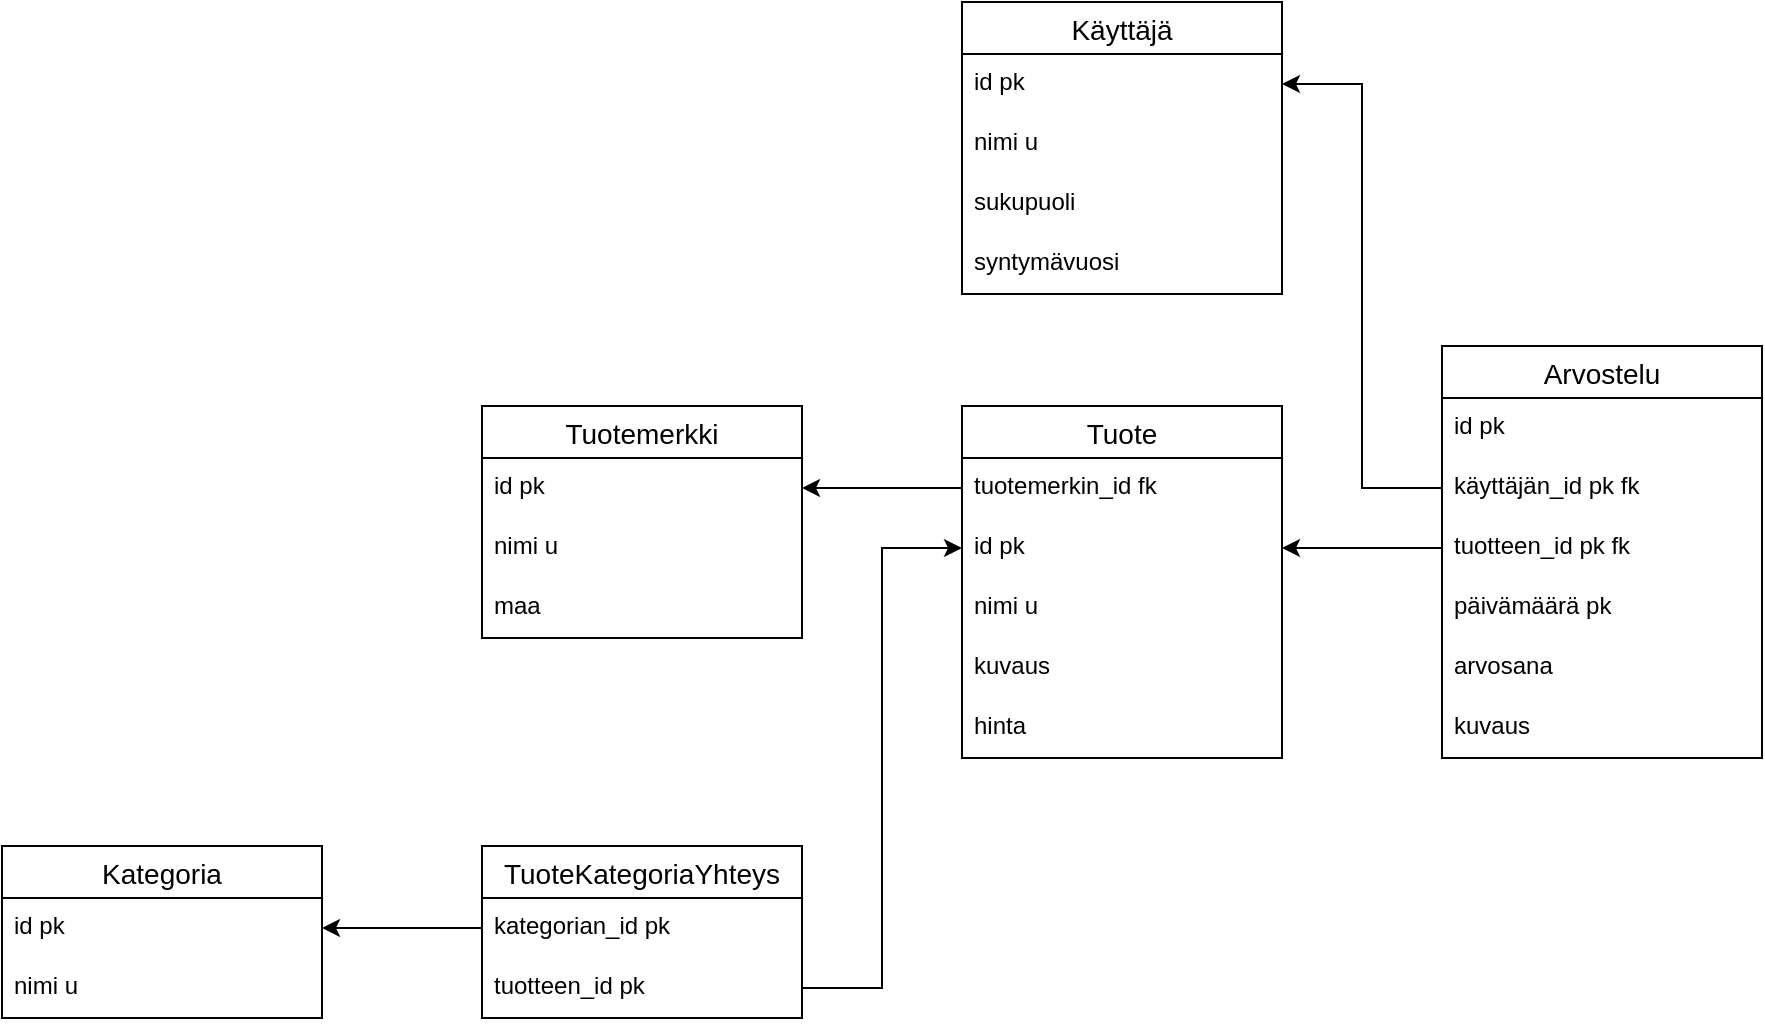 <mxfile version="14.5.4" type="device"><diagram id="F3-kIUvs5O8AS4DiHWVQ" name="Page-1"><mxGraphModel dx="1422" dy="839" grid="1" gridSize="10" guides="1" tooltips="1" connect="1" arrows="1" fold="1" page="1" pageScale="1" pageWidth="1920" pageHeight="1200" math="0" shadow="0"><root><mxCell id="0"/><mxCell id="1" parent="0"/><mxCell id="L6idQjwCQOtAl3q-k2ph-89" value="Käyttäjä" style="swimlane;fontStyle=0;childLayout=stackLayout;horizontal=1;startSize=26;horizontalStack=0;resizeParent=1;resizeParentMax=0;resizeLast=0;collapsible=1;marginBottom=0;align=center;fontSize=14;" parent="1" vertex="1"><mxGeometry x="600" y="258" width="160" height="146" as="geometry"/></mxCell><mxCell id="L6idQjwCQOtAl3q-k2ph-90" value="id pk" style="text;strokeColor=none;fillColor=none;spacingLeft=4;spacingRight=4;overflow=hidden;rotatable=0;points=[[0,0.5],[1,0.5]];portConstraint=eastwest;fontSize=12;" parent="L6idQjwCQOtAl3q-k2ph-89" vertex="1"><mxGeometry y="26" width="160" height="30" as="geometry"/></mxCell><mxCell id="L6idQjwCQOtAl3q-k2ph-91" value="nimi u" style="text;strokeColor=none;fillColor=none;spacingLeft=4;spacingRight=4;overflow=hidden;rotatable=0;points=[[0,0.5],[1,0.5]];portConstraint=eastwest;fontSize=12;" parent="L6idQjwCQOtAl3q-k2ph-89" vertex="1"><mxGeometry y="56" width="160" height="30" as="geometry"/></mxCell><mxCell id="L6idQjwCQOtAl3q-k2ph-92" value="sukupuoli" style="text;strokeColor=none;fillColor=none;spacingLeft=4;spacingRight=4;overflow=hidden;rotatable=0;points=[[0,0.5],[1,0.5]];portConstraint=eastwest;fontSize=12;" parent="L6idQjwCQOtAl3q-k2ph-89" vertex="1"><mxGeometry y="86" width="160" height="30" as="geometry"/></mxCell><mxCell id="L6idQjwCQOtAl3q-k2ph-93" value="syntymävuosi" style="text;strokeColor=none;fillColor=none;spacingLeft=4;spacingRight=4;overflow=hidden;rotatable=0;points=[[0,0.5],[1,0.5]];portConstraint=eastwest;fontSize=12;" parent="L6idQjwCQOtAl3q-k2ph-89" vertex="1"><mxGeometry y="116" width="160" height="30" as="geometry"/></mxCell><mxCell id="L6idQjwCQOtAl3q-k2ph-94" value="Tuote" style="swimlane;fontStyle=0;childLayout=stackLayout;horizontal=1;startSize=26;horizontalStack=0;resizeParent=1;resizeParentMax=0;resizeLast=0;collapsible=1;marginBottom=0;align=center;fontSize=14;" parent="1" vertex="1"><mxGeometry x="600" y="460" width="160" height="176" as="geometry"/></mxCell><mxCell id="QunOEvO2ZctJ73JDX7hh-4" value="tuotemerkin_id fk" style="text;strokeColor=none;fillColor=none;spacingLeft=4;spacingRight=4;overflow=hidden;rotatable=0;points=[[0,0.5],[1,0.5]];portConstraint=eastwest;fontSize=12;" vertex="1" parent="L6idQjwCQOtAl3q-k2ph-94"><mxGeometry y="26" width="160" height="30" as="geometry"/></mxCell><mxCell id="L6idQjwCQOtAl3q-k2ph-95" value="id pk" style="text;strokeColor=none;fillColor=none;spacingLeft=4;spacingRight=4;overflow=hidden;rotatable=0;points=[[0,0.5],[1,0.5]];portConstraint=eastwest;fontSize=12;" parent="L6idQjwCQOtAl3q-k2ph-94" vertex="1"><mxGeometry y="56" width="160" height="30" as="geometry"/></mxCell><mxCell id="L6idQjwCQOtAl3q-k2ph-96" value="nimi u" style="text;strokeColor=none;fillColor=none;spacingLeft=4;spacingRight=4;overflow=hidden;rotatable=0;points=[[0,0.5],[1,0.5]];portConstraint=eastwest;fontSize=12;" parent="L6idQjwCQOtAl3q-k2ph-94" vertex="1"><mxGeometry y="86" width="160" height="30" as="geometry"/></mxCell><mxCell id="L6idQjwCQOtAl3q-k2ph-97" value="kuvaus" style="text;strokeColor=none;fillColor=none;spacingLeft=4;spacingRight=4;overflow=hidden;rotatable=0;points=[[0,0.5],[1,0.5]];portConstraint=eastwest;fontSize=12;" parent="L6idQjwCQOtAl3q-k2ph-94" vertex="1"><mxGeometry y="116" width="160" height="30" as="geometry"/></mxCell><mxCell id="L6idQjwCQOtAl3q-k2ph-98" value="hinta" style="text;strokeColor=none;fillColor=none;spacingLeft=4;spacingRight=4;overflow=hidden;rotatable=0;points=[[0,0.5],[1,0.5]];portConstraint=eastwest;fontSize=12;" parent="L6idQjwCQOtAl3q-k2ph-94" vertex="1"><mxGeometry y="146" width="160" height="30" as="geometry"/></mxCell><mxCell id="L6idQjwCQOtAl3q-k2ph-99" value="Tuotemerkki" style="swimlane;fontStyle=0;childLayout=stackLayout;horizontal=1;startSize=26;horizontalStack=0;resizeParent=1;resizeParentMax=0;resizeLast=0;collapsible=1;marginBottom=0;align=center;fontSize=14;" parent="1" vertex="1"><mxGeometry x="360" y="460" width="160" height="116" as="geometry"/></mxCell><mxCell id="L6idQjwCQOtAl3q-k2ph-100" value="id pk" style="text;strokeColor=none;fillColor=none;spacingLeft=4;spacingRight=4;overflow=hidden;rotatable=0;points=[[0,0.5],[1,0.5]];portConstraint=eastwest;fontSize=12;" parent="L6idQjwCQOtAl3q-k2ph-99" vertex="1"><mxGeometry y="26" width="160" height="30" as="geometry"/></mxCell><mxCell id="L6idQjwCQOtAl3q-k2ph-101" value="nimi u" style="text;strokeColor=none;fillColor=none;spacingLeft=4;spacingRight=4;overflow=hidden;rotatable=0;points=[[0,0.5],[1,0.5]];portConstraint=eastwest;fontSize=12;" parent="L6idQjwCQOtAl3q-k2ph-99" vertex="1"><mxGeometry y="56" width="160" height="30" as="geometry"/></mxCell><mxCell id="L6idQjwCQOtAl3q-k2ph-102" value="maa" style="text;strokeColor=none;fillColor=none;spacingLeft=4;spacingRight=4;overflow=hidden;rotatable=0;points=[[0,0.5],[1,0.5]];portConstraint=eastwest;fontSize=12;" parent="L6idQjwCQOtAl3q-k2ph-99" vertex="1"><mxGeometry y="86" width="160" height="30" as="geometry"/></mxCell><mxCell id="L6idQjwCQOtAl3q-k2ph-106" value="Kategoria" style="swimlane;fontStyle=0;childLayout=stackLayout;horizontal=1;startSize=26;horizontalStack=0;resizeParent=1;resizeParentMax=0;resizeLast=0;collapsible=1;marginBottom=0;align=center;fontSize=14;" parent="1" vertex="1"><mxGeometry x="120" y="680" width="160" height="86" as="geometry"/></mxCell><mxCell id="L6idQjwCQOtAl3q-k2ph-107" value="id pk" style="text;strokeColor=none;fillColor=none;spacingLeft=4;spacingRight=4;overflow=hidden;rotatable=0;points=[[0,0.5],[1,0.5]];portConstraint=eastwest;fontSize=12;" parent="L6idQjwCQOtAl3q-k2ph-106" vertex="1"><mxGeometry y="26" width="160" height="30" as="geometry"/></mxCell><mxCell id="L6idQjwCQOtAl3q-k2ph-108" value="nimi u" style="text;strokeColor=none;fillColor=none;spacingLeft=4;spacingRight=4;overflow=hidden;rotatable=0;points=[[0,0.5],[1,0.5]];portConstraint=eastwest;fontSize=12;" parent="L6idQjwCQOtAl3q-k2ph-106" vertex="1"><mxGeometry y="56" width="160" height="30" as="geometry"/></mxCell><mxCell id="L6idQjwCQOtAl3q-k2ph-116" value="Arvostelu" style="swimlane;fontStyle=0;childLayout=stackLayout;horizontal=1;startSize=26;horizontalStack=0;resizeParent=1;resizeParentMax=0;resizeLast=0;collapsible=1;marginBottom=0;align=center;fontSize=14;" parent="1" vertex="1"><mxGeometry x="840" y="430" width="160" height="206" as="geometry"/></mxCell><mxCell id="L6idQjwCQOtAl3q-k2ph-117" value="id pk" style="text;strokeColor=none;fillColor=none;spacingLeft=4;spacingRight=4;overflow=hidden;rotatable=0;points=[[0,0.5],[1,0.5]];portConstraint=eastwest;fontSize=12;" parent="L6idQjwCQOtAl3q-k2ph-116" vertex="1"><mxGeometry y="26" width="160" height="30" as="geometry"/></mxCell><mxCell id="L6idQjwCQOtAl3q-k2ph-119" value="käyttäjän_id pk fk" style="text;strokeColor=none;fillColor=none;spacingLeft=4;spacingRight=4;overflow=hidden;rotatable=0;points=[[0,0.5],[1,0.5]];portConstraint=eastwest;fontSize=12;" parent="L6idQjwCQOtAl3q-k2ph-116" vertex="1"><mxGeometry y="56" width="160" height="30" as="geometry"/></mxCell><mxCell id="L6idQjwCQOtAl3q-k2ph-118" value="tuotteen_id pk fk" style="text;strokeColor=none;fillColor=none;spacingLeft=4;spacingRight=4;overflow=hidden;rotatable=0;points=[[0,0.5],[1,0.5]];portConstraint=eastwest;fontSize=12;" parent="L6idQjwCQOtAl3q-k2ph-116" vertex="1"><mxGeometry y="86" width="160" height="30" as="geometry"/></mxCell><mxCell id="L6idQjwCQOtAl3q-k2ph-120" value="päivämäärä pk" style="text;strokeColor=none;fillColor=none;spacingLeft=4;spacingRight=4;overflow=hidden;rotatable=0;points=[[0,0.5],[1,0.5]];portConstraint=eastwest;fontSize=12;" parent="L6idQjwCQOtAl3q-k2ph-116" vertex="1"><mxGeometry y="116" width="160" height="30" as="geometry"/></mxCell><mxCell id="L6idQjwCQOtAl3q-k2ph-121" value="arvosana" style="text;strokeColor=none;fillColor=none;spacingLeft=4;spacingRight=4;overflow=hidden;rotatable=0;points=[[0,0.5],[1,0.5]];portConstraint=eastwest;fontSize=12;" parent="L6idQjwCQOtAl3q-k2ph-116" vertex="1"><mxGeometry y="146" width="160" height="30" as="geometry"/></mxCell><mxCell id="L6idQjwCQOtAl3q-k2ph-122" value="kuvaus" style="text;strokeColor=none;fillColor=none;spacingLeft=4;spacingRight=4;overflow=hidden;rotatable=0;points=[[0,0.5],[1,0.5]];portConstraint=eastwest;fontSize=12;" parent="L6idQjwCQOtAl3q-k2ph-116" vertex="1"><mxGeometry y="176" width="160" height="30" as="geometry"/></mxCell><mxCell id="QunOEvO2ZctJ73JDX7hh-5" style="edgeStyle=orthogonalEdgeStyle;rounded=0;orthogonalLoop=1;jettySize=auto;html=1;exitX=0;exitY=0.5;exitDx=0;exitDy=0;entryX=1;entryY=0.5;entryDx=0;entryDy=0;" edge="1" parent="1" source="QunOEvO2ZctJ73JDX7hh-4" target="L6idQjwCQOtAl3q-k2ph-100"><mxGeometry relative="1" as="geometry"/></mxCell><mxCell id="QunOEvO2ZctJ73JDX7hh-6" value="TuoteKategoriaYhteys" style="swimlane;fontStyle=0;childLayout=stackLayout;horizontal=1;startSize=26;horizontalStack=0;resizeParent=1;resizeParentMax=0;resizeLast=0;collapsible=1;marginBottom=0;align=center;fontSize=14;" vertex="1" parent="1"><mxGeometry x="360" y="680" width="160" height="86" as="geometry"/></mxCell><mxCell id="QunOEvO2ZctJ73JDX7hh-7" value="kategorian_id pk" style="text;strokeColor=none;fillColor=none;spacingLeft=4;spacingRight=4;overflow=hidden;rotatable=0;points=[[0,0.5],[1,0.5]];portConstraint=eastwest;fontSize=12;" vertex="1" parent="QunOEvO2ZctJ73JDX7hh-6"><mxGeometry y="26" width="160" height="30" as="geometry"/></mxCell><mxCell id="QunOEvO2ZctJ73JDX7hh-9" value="tuotteen_id pk" style="text;strokeColor=none;fillColor=none;spacingLeft=4;spacingRight=4;overflow=hidden;rotatable=0;points=[[0,0.5],[1,0.5]];portConstraint=eastwest;fontSize=12;" vertex="1" parent="QunOEvO2ZctJ73JDX7hh-6"><mxGeometry y="56" width="160" height="30" as="geometry"/></mxCell><mxCell id="QunOEvO2ZctJ73JDX7hh-10" style="edgeStyle=orthogonalEdgeStyle;rounded=0;orthogonalLoop=1;jettySize=auto;html=1;exitX=1;exitY=0.5;exitDx=0;exitDy=0;entryX=0;entryY=0.5;entryDx=0;entryDy=0;" edge="1" parent="1" source="QunOEvO2ZctJ73JDX7hh-9" target="L6idQjwCQOtAl3q-k2ph-95"><mxGeometry relative="1" as="geometry"/></mxCell><mxCell id="QunOEvO2ZctJ73JDX7hh-11" style="edgeStyle=orthogonalEdgeStyle;rounded=0;orthogonalLoop=1;jettySize=auto;html=1;exitX=0;exitY=0.5;exitDx=0;exitDy=0;entryX=1;entryY=0.5;entryDx=0;entryDy=0;" edge="1" parent="1" source="L6idQjwCQOtAl3q-k2ph-118" target="L6idQjwCQOtAl3q-k2ph-95"><mxGeometry relative="1" as="geometry"/></mxCell><mxCell id="QunOEvO2ZctJ73JDX7hh-12" style="edgeStyle=orthogonalEdgeStyle;rounded=0;orthogonalLoop=1;jettySize=auto;html=1;exitX=0;exitY=0.5;exitDx=0;exitDy=0;entryX=1;entryY=0.5;entryDx=0;entryDy=0;" edge="1" parent="1" source="L6idQjwCQOtAl3q-k2ph-119" target="L6idQjwCQOtAl3q-k2ph-90"><mxGeometry relative="1" as="geometry"/></mxCell><mxCell id="QunOEvO2ZctJ73JDX7hh-13" style="edgeStyle=orthogonalEdgeStyle;rounded=0;orthogonalLoop=1;jettySize=auto;html=1;exitX=0;exitY=0.5;exitDx=0;exitDy=0;entryX=1;entryY=0.5;entryDx=0;entryDy=0;" edge="1" parent="1" source="QunOEvO2ZctJ73JDX7hh-7" target="L6idQjwCQOtAl3q-k2ph-107"><mxGeometry relative="1" as="geometry"/></mxCell></root></mxGraphModel></diagram></mxfile>
